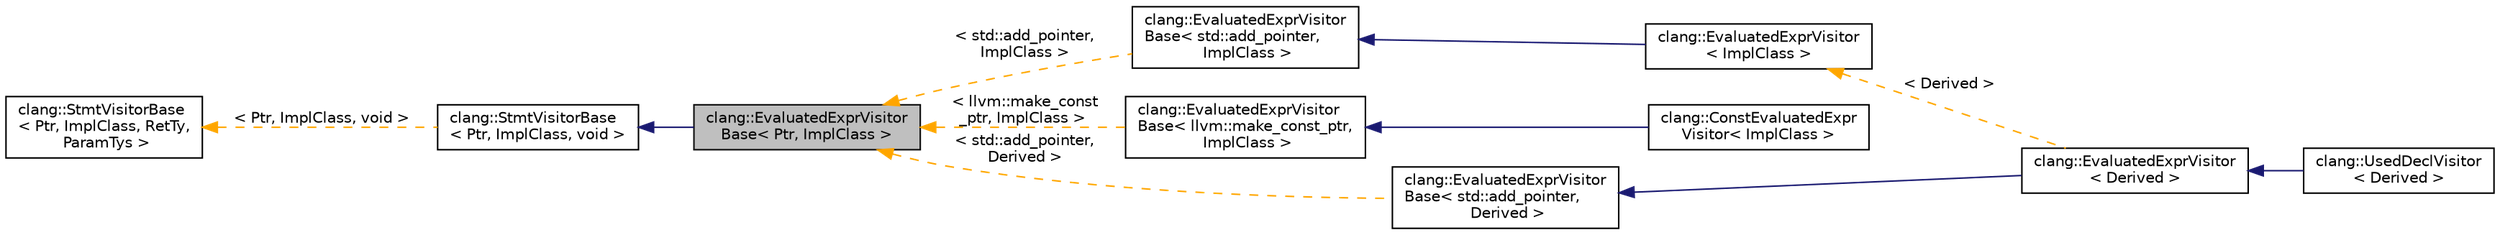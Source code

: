 digraph "clang::EvaluatedExprVisitorBase&lt; Ptr, ImplClass &gt;"
{
 // LATEX_PDF_SIZE
  bgcolor="transparent";
  edge [fontname="Helvetica",fontsize="10",labelfontname="Helvetica",labelfontsize="10"];
  node [fontname="Helvetica",fontsize="10",shape=record];
  rankdir="LR";
  Node1 [label="clang::EvaluatedExprVisitor\lBase\< Ptr, ImplClass \>",height=0.2,width=0.4,color="black", fillcolor="grey75", style="filled", fontcolor="black",tooltip="Given a potentially-evaluated expression, this visitor visits all of its potentially-evaluated subexp..."];
  Node2 -> Node1 [dir="back",color="midnightblue",fontsize="10",style="solid",fontname="Helvetica"];
  Node2 [label="clang::StmtVisitorBase\l\< Ptr, ImplClass, void \>",height=0.2,width=0.4,color="black",URL="$classclang_1_1StmtVisitorBase.html",tooltip=" "];
  Node3 -> Node2 [dir="back",color="orange",fontsize="10",style="dashed",label=" \< Ptr, ImplClass, void \>" ,fontname="Helvetica"];
  Node3 [label="clang::StmtVisitorBase\l\< Ptr, ImplClass, RetTy,\l ParamTys \>",height=0.2,width=0.4,color="black",URL="$classclang_1_1StmtVisitorBase.html",tooltip="StmtVisitorBase - This class implements a simple visitor for Stmt subclasses."];
  Node1 -> Node4 [dir="back",color="orange",fontsize="10",style="dashed",label=" \< std::add_pointer,\l ImplClass \>" ,fontname="Helvetica"];
  Node4 [label="clang::EvaluatedExprVisitor\lBase\< std::add_pointer,\l ImplClass \>",height=0.2,width=0.4,color="black",URL="$classclang_1_1EvaluatedExprVisitorBase.html",tooltip=" "];
  Node4 -> Node5 [dir="back",color="midnightblue",fontsize="10",style="solid",fontname="Helvetica"];
  Node5 [label="clang::EvaluatedExprVisitor\l\< ImplClass \>",height=0.2,width=0.4,color="black",URL="$classclang_1_1EvaluatedExprVisitor.html",tooltip="EvaluatedExprVisitor - This class visits 'Expr *'s."];
  Node5 -> Node6 [dir="back",color="orange",fontsize="10",style="dashed",label=" \< Derived \>" ,fontname="Helvetica"];
  Node6 [label="clang::EvaluatedExprVisitor\l\< Derived \>",height=0.2,width=0.4,color="black",URL="$classclang_1_1EvaluatedExprVisitor.html",tooltip=" "];
  Node6 -> Node7 [dir="back",color="midnightblue",fontsize="10",style="solid",fontname="Helvetica"];
  Node7 [label="clang::UsedDeclVisitor\l\< Derived \>",height=0.2,width=0.4,color="black",URL="$classclang_1_1UsedDeclVisitor.html",tooltip=" "];
  Node1 -> Node8 [dir="back",color="orange",fontsize="10",style="dashed",label=" \< llvm::make_const\l_ptr, ImplClass \>" ,fontname="Helvetica"];
  Node8 [label="clang::EvaluatedExprVisitor\lBase\< llvm::make_const_ptr,\l ImplClass \>",height=0.2,width=0.4,color="black",URL="$classclang_1_1EvaluatedExprVisitorBase.html",tooltip=" "];
  Node8 -> Node9 [dir="back",color="midnightblue",fontsize="10",style="solid",fontname="Helvetica"];
  Node9 [label="clang::ConstEvaluatedExpr\lVisitor\< ImplClass \>",height=0.2,width=0.4,color="black",URL="$classclang_1_1ConstEvaluatedExprVisitor.html",tooltip="ConstEvaluatedExprVisitor - This class visits 'const Expr *'s."];
  Node1 -> Node10 [dir="back",color="orange",fontsize="10",style="dashed",label=" \< std::add_pointer,\l Derived \>" ,fontname="Helvetica"];
  Node10 [label="clang::EvaluatedExprVisitor\lBase\< std::add_pointer,\l Derived \>",height=0.2,width=0.4,color="black",URL="$classclang_1_1EvaluatedExprVisitorBase.html",tooltip=" "];
  Node10 -> Node6 [dir="back",color="midnightblue",fontsize="10",style="solid",fontname="Helvetica"];
}
